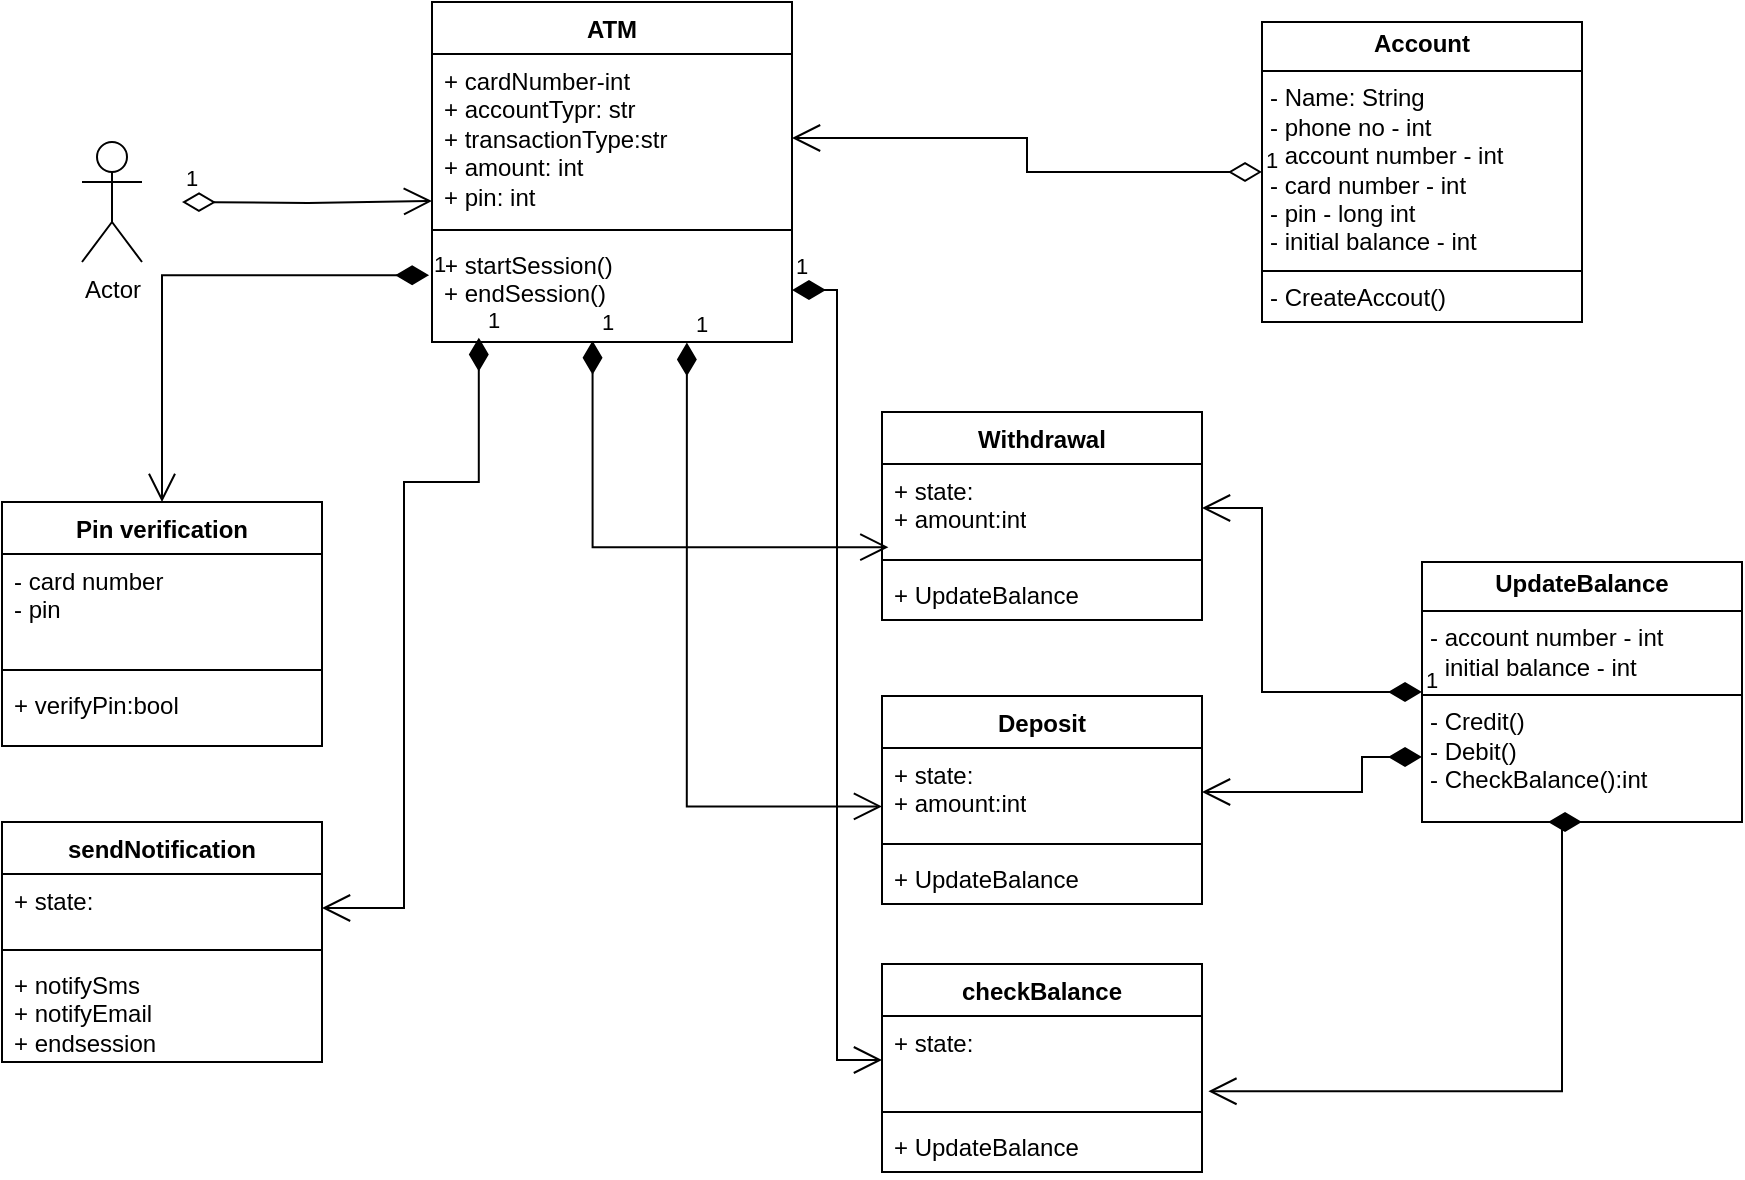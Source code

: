 <mxfile version="27.0.9">
  <diagram name="Page-1" id="41iHGqpK2zS3WSGNhh4o">
    <mxGraphModel dx="1042" dy="1796" grid="1" gridSize="10" guides="1" tooltips="1" connect="1" arrows="1" fold="1" page="1" pageScale="1" pageWidth="850" pageHeight="1100" math="0" shadow="0">
      <root>
        <mxCell id="0" />
        <mxCell id="1" parent="0" />
        <mxCell id="NRgopqU9Ku2PyxndO9YP-1" value="&lt;p style=&quot;margin:0px;margin-top:4px;text-align:center;&quot;&gt;&lt;b&gt;Account&lt;/b&gt;&lt;/p&gt;&lt;hr size=&quot;1&quot; style=&quot;border-style:solid;&quot;&gt;&lt;p style=&quot;margin:0px;margin-left:4px;&quot;&gt;- Name: String&lt;/p&gt;&lt;p style=&quot;margin:0px;margin-left:4px;&quot;&gt;- phone no - int&lt;/p&gt;&lt;p style=&quot;margin:0px;margin-left:4px;&quot;&gt;- account number - int&lt;/p&gt;&lt;p style=&quot;margin:0px;margin-left:4px;&quot;&gt;- card number - int&lt;/p&gt;&lt;p style=&quot;margin:0px;margin-left:4px;&quot;&gt;- pin - long int&lt;/p&gt;&lt;p style=&quot;margin:0px;margin-left:4px;&quot;&gt;- initial balance - int&lt;/p&gt;&lt;hr size=&quot;1&quot; style=&quot;border-style:solid;&quot;&gt;&lt;p style=&quot;margin:0px;margin-left:4px;&quot;&gt;- CreateAccout()&lt;/p&gt;" style="verticalAlign=top;align=left;overflow=fill;html=1;whiteSpace=wrap;" vertex="1" parent="1">
          <mxGeometry x="660" y="-20" width="160" height="150" as="geometry" />
        </mxCell>
        <mxCell id="NRgopqU9Ku2PyxndO9YP-7" value="&lt;p style=&quot;margin:0px;margin-top:4px;text-align:center;&quot;&gt;&lt;b&gt;UpdateBalance&lt;/b&gt;&lt;/p&gt;&lt;hr size=&quot;1&quot; style=&quot;border-style:solid;&quot;&gt;&lt;p style=&quot;margin:0px;margin-left:4px;&quot;&gt;&lt;span style=&quot;background-color: transparent; color: light-dark(rgb(0, 0, 0), rgb(255, 255, 255));&quot;&gt;- account number - int&lt;/span&gt;&lt;/p&gt;&lt;p style=&quot;margin:0px;margin-left:4px;&quot;&gt;- initial balance - int&lt;/p&gt;&lt;hr size=&quot;1&quot; style=&quot;border-style:solid;&quot;&gt;&lt;p style=&quot;margin:0px;margin-left:4px;&quot;&gt;- Credit()&lt;/p&gt;&lt;p style=&quot;margin:0px;margin-left:4px;&quot;&gt;- Debit()&lt;/p&gt;&lt;p style=&quot;margin:0px;margin-left:4px;&quot;&gt;- CheckBalance():int&lt;/p&gt;" style="verticalAlign=top;align=left;overflow=fill;html=1;whiteSpace=wrap;" vertex="1" parent="1">
          <mxGeometry x="740" y="250" width="160" height="130" as="geometry" />
        </mxCell>
        <mxCell id="NRgopqU9Ku2PyxndO9YP-8" value="Pin verification" style="swimlane;fontStyle=1;align=center;verticalAlign=top;childLayout=stackLayout;horizontal=1;startSize=26;horizontalStack=0;resizeParent=1;resizeParentMax=0;resizeLast=0;collapsible=1;marginBottom=0;whiteSpace=wrap;html=1;" vertex="1" parent="1">
          <mxGeometry x="30" y="220" width="160" height="122" as="geometry" />
        </mxCell>
        <mxCell id="NRgopqU9Ku2PyxndO9YP-9" value="- card number&lt;div&gt;- pin&lt;/div&gt;" style="text;strokeColor=none;fillColor=none;align=left;verticalAlign=top;spacingLeft=4;spacingRight=4;overflow=hidden;rotatable=0;points=[[0,0.5],[1,0.5]];portConstraint=eastwest;whiteSpace=wrap;html=1;" vertex="1" parent="NRgopqU9Ku2PyxndO9YP-8">
          <mxGeometry y="26" width="160" height="54" as="geometry" />
        </mxCell>
        <mxCell id="NRgopqU9Ku2PyxndO9YP-10" value="" style="line;strokeWidth=1;fillColor=none;align=left;verticalAlign=middle;spacingTop=-1;spacingLeft=3;spacingRight=3;rotatable=0;labelPosition=right;points=[];portConstraint=eastwest;strokeColor=inherit;" vertex="1" parent="NRgopqU9Ku2PyxndO9YP-8">
          <mxGeometry y="80" width="160" height="8" as="geometry" />
        </mxCell>
        <mxCell id="NRgopqU9Ku2PyxndO9YP-11" value="+ verifyPin:bool" style="text;strokeColor=none;fillColor=none;align=left;verticalAlign=top;spacingLeft=4;spacingRight=4;overflow=hidden;rotatable=0;points=[[0,0.5],[1,0.5]];portConstraint=eastwest;whiteSpace=wrap;html=1;" vertex="1" parent="NRgopqU9Ku2PyxndO9YP-8">
          <mxGeometry y="88" width="160" height="34" as="geometry" />
        </mxCell>
        <mxCell id="NRgopqU9Ku2PyxndO9YP-12" value="Withdrawal" style="swimlane;fontStyle=1;align=center;verticalAlign=top;childLayout=stackLayout;horizontal=1;startSize=26;horizontalStack=0;resizeParent=1;resizeParentMax=0;resizeLast=0;collapsible=1;marginBottom=0;whiteSpace=wrap;html=1;" vertex="1" parent="1">
          <mxGeometry x="470" y="175" width="160" height="104" as="geometry" />
        </mxCell>
        <mxCell id="NRgopqU9Ku2PyxndO9YP-13" value="+ state:&amp;nbsp;&lt;div&gt;+ amount:int&lt;/div&gt;" style="text;strokeColor=none;fillColor=none;align=left;verticalAlign=top;spacingLeft=4;spacingRight=4;overflow=hidden;rotatable=0;points=[[0,0.5],[1,0.5]];portConstraint=eastwest;whiteSpace=wrap;html=1;" vertex="1" parent="NRgopqU9Ku2PyxndO9YP-12">
          <mxGeometry y="26" width="160" height="44" as="geometry" />
        </mxCell>
        <mxCell id="NRgopqU9Ku2PyxndO9YP-14" value="" style="line;strokeWidth=1;fillColor=none;align=left;verticalAlign=middle;spacingTop=-1;spacingLeft=3;spacingRight=3;rotatable=0;labelPosition=right;points=[];portConstraint=eastwest;strokeColor=inherit;" vertex="1" parent="NRgopqU9Ku2PyxndO9YP-12">
          <mxGeometry y="70" width="160" height="8" as="geometry" />
        </mxCell>
        <mxCell id="NRgopqU9Ku2PyxndO9YP-15" value="+ UpdateBalance" style="text;strokeColor=none;fillColor=none;align=left;verticalAlign=top;spacingLeft=4;spacingRight=4;overflow=hidden;rotatable=0;points=[[0,0.5],[1,0.5]];portConstraint=eastwest;whiteSpace=wrap;html=1;" vertex="1" parent="NRgopqU9Ku2PyxndO9YP-12">
          <mxGeometry y="78" width="160" height="26" as="geometry" />
        </mxCell>
        <mxCell id="NRgopqU9Ku2PyxndO9YP-16" value="checkBalance" style="swimlane;fontStyle=1;align=center;verticalAlign=top;childLayout=stackLayout;horizontal=1;startSize=26;horizontalStack=0;resizeParent=1;resizeParentMax=0;resizeLast=0;collapsible=1;marginBottom=0;whiteSpace=wrap;html=1;" vertex="1" parent="1">
          <mxGeometry x="470" y="451" width="160" height="104" as="geometry" />
        </mxCell>
        <mxCell id="NRgopqU9Ku2PyxndO9YP-17" value="+ state:&amp;nbsp;" style="text;strokeColor=none;fillColor=none;align=left;verticalAlign=top;spacingLeft=4;spacingRight=4;overflow=hidden;rotatable=0;points=[[0,0.5],[1,0.5]];portConstraint=eastwest;whiteSpace=wrap;html=1;" vertex="1" parent="NRgopqU9Ku2PyxndO9YP-16">
          <mxGeometry y="26" width="160" height="44" as="geometry" />
        </mxCell>
        <mxCell id="NRgopqU9Ku2PyxndO9YP-18" value="" style="line;strokeWidth=1;fillColor=none;align=left;verticalAlign=middle;spacingTop=-1;spacingLeft=3;spacingRight=3;rotatable=0;labelPosition=right;points=[];portConstraint=eastwest;strokeColor=inherit;" vertex="1" parent="NRgopqU9Ku2PyxndO9YP-16">
          <mxGeometry y="70" width="160" height="8" as="geometry" />
        </mxCell>
        <mxCell id="NRgopqU9Ku2PyxndO9YP-19" value="+ UpdateBalance" style="text;strokeColor=none;fillColor=none;align=left;verticalAlign=top;spacingLeft=4;spacingRight=4;overflow=hidden;rotatable=0;points=[[0,0.5],[1,0.5]];portConstraint=eastwest;whiteSpace=wrap;html=1;" vertex="1" parent="NRgopqU9Ku2PyxndO9YP-16">
          <mxGeometry y="78" width="160" height="26" as="geometry" />
        </mxCell>
        <mxCell id="NRgopqU9Ku2PyxndO9YP-20" value="Deposit" style="swimlane;fontStyle=1;align=center;verticalAlign=top;childLayout=stackLayout;horizontal=1;startSize=26;horizontalStack=0;resizeParent=1;resizeParentMax=0;resizeLast=0;collapsible=1;marginBottom=0;whiteSpace=wrap;html=1;" vertex="1" parent="1">
          <mxGeometry x="470" y="317" width="160" height="104" as="geometry" />
        </mxCell>
        <mxCell id="NRgopqU9Ku2PyxndO9YP-21" value="+ state:&amp;nbsp;&lt;div&gt;+ amount:int&lt;/div&gt;" style="text;strokeColor=none;fillColor=none;align=left;verticalAlign=top;spacingLeft=4;spacingRight=4;overflow=hidden;rotatable=0;points=[[0,0.5],[1,0.5]];portConstraint=eastwest;whiteSpace=wrap;html=1;" vertex="1" parent="NRgopqU9Ku2PyxndO9YP-20">
          <mxGeometry y="26" width="160" height="44" as="geometry" />
        </mxCell>
        <mxCell id="NRgopqU9Ku2PyxndO9YP-22" value="" style="line;strokeWidth=1;fillColor=none;align=left;verticalAlign=middle;spacingTop=-1;spacingLeft=3;spacingRight=3;rotatable=0;labelPosition=right;points=[];portConstraint=eastwest;strokeColor=inherit;" vertex="1" parent="NRgopqU9Ku2PyxndO9YP-20">
          <mxGeometry y="70" width="160" height="8" as="geometry" />
        </mxCell>
        <mxCell id="NRgopqU9Ku2PyxndO9YP-23" value="+ UpdateBalance" style="text;strokeColor=none;fillColor=none;align=left;verticalAlign=top;spacingLeft=4;spacingRight=4;overflow=hidden;rotatable=0;points=[[0,0.5],[1,0.5]];portConstraint=eastwest;whiteSpace=wrap;html=1;" vertex="1" parent="NRgopqU9Ku2PyxndO9YP-20">
          <mxGeometry y="78" width="160" height="26" as="geometry" />
        </mxCell>
        <mxCell id="NRgopqU9Ku2PyxndO9YP-25" value="sendNotification" style="swimlane;fontStyle=1;align=center;verticalAlign=top;childLayout=stackLayout;horizontal=1;startSize=26;horizontalStack=0;resizeParent=1;resizeParentMax=0;resizeLast=0;collapsible=1;marginBottom=0;whiteSpace=wrap;html=1;" vertex="1" parent="1">
          <mxGeometry x="30" y="380" width="160" height="120" as="geometry" />
        </mxCell>
        <mxCell id="NRgopqU9Ku2PyxndO9YP-26" value="+ state:&amp;nbsp;" style="text;strokeColor=none;fillColor=none;align=left;verticalAlign=top;spacingLeft=4;spacingRight=4;overflow=hidden;rotatable=0;points=[[0,0.5],[1,0.5]];portConstraint=eastwest;whiteSpace=wrap;html=1;" vertex="1" parent="NRgopqU9Ku2PyxndO9YP-25">
          <mxGeometry y="26" width="160" height="34" as="geometry" />
        </mxCell>
        <mxCell id="NRgopqU9Ku2PyxndO9YP-27" value="" style="line;strokeWidth=1;fillColor=none;align=left;verticalAlign=middle;spacingTop=-1;spacingLeft=3;spacingRight=3;rotatable=0;labelPosition=right;points=[];portConstraint=eastwest;strokeColor=inherit;" vertex="1" parent="NRgopqU9Ku2PyxndO9YP-25">
          <mxGeometry y="60" width="160" height="8" as="geometry" />
        </mxCell>
        <mxCell id="NRgopqU9Ku2PyxndO9YP-28" value="+ notifySms&lt;div&gt;+ notifyEmail&lt;/div&gt;&lt;div&gt;+ endsession&lt;/div&gt;" style="text;strokeColor=none;fillColor=none;align=left;verticalAlign=top;spacingLeft=4;spacingRight=4;overflow=hidden;rotatable=0;points=[[0,0.5],[1,0.5]];portConstraint=eastwest;whiteSpace=wrap;html=1;" vertex="1" parent="NRgopqU9Ku2PyxndO9YP-25">
          <mxGeometry y="68" width="160" height="52" as="geometry" />
        </mxCell>
        <mxCell id="NRgopqU9Ku2PyxndO9YP-29" value="Actor" style="shape=umlActor;verticalLabelPosition=bottom;verticalAlign=top;html=1;" vertex="1" parent="1">
          <mxGeometry x="70" y="40" width="30" height="60" as="geometry" />
        </mxCell>
        <mxCell id="NRgopqU9Ku2PyxndO9YP-35" value="ATM" style="swimlane;fontStyle=1;align=center;verticalAlign=top;childLayout=stackLayout;horizontal=1;startSize=26;horizontalStack=0;resizeParent=1;resizeParentMax=0;resizeLast=0;collapsible=1;marginBottom=0;whiteSpace=wrap;html=1;" vertex="1" parent="1">
          <mxGeometry x="245" y="-30" width="180" height="170" as="geometry" />
        </mxCell>
        <mxCell id="NRgopqU9Ku2PyxndO9YP-36" value="+ cardNumber-int&lt;div&gt;+ accountTypr: str&lt;/div&gt;&lt;div&gt;+ transactionType:str&lt;/div&gt;&lt;div&gt;+ amount: int&lt;/div&gt;&lt;div&gt;+ pin: int&lt;/div&gt;" style="text;strokeColor=none;fillColor=none;align=left;verticalAlign=top;spacingLeft=4;spacingRight=4;overflow=hidden;rotatable=0;points=[[0,0.5],[1,0.5]];portConstraint=eastwest;whiteSpace=wrap;html=1;" vertex="1" parent="NRgopqU9Ku2PyxndO9YP-35">
          <mxGeometry y="26" width="180" height="84" as="geometry" />
        </mxCell>
        <mxCell id="NRgopqU9Ku2PyxndO9YP-37" value="" style="line;strokeWidth=1;fillColor=none;align=left;verticalAlign=middle;spacingTop=-1;spacingLeft=3;spacingRight=3;rotatable=0;labelPosition=right;points=[];portConstraint=eastwest;strokeColor=inherit;" vertex="1" parent="NRgopqU9Ku2PyxndO9YP-35">
          <mxGeometry y="110" width="180" height="8" as="geometry" />
        </mxCell>
        <mxCell id="NRgopqU9Ku2PyxndO9YP-38" value="+ startSession()&lt;div&gt;+ endSession()&lt;/div&gt;" style="text;strokeColor=none;fillColor=none;align=left;verticalAlign=top;spacingLeft=4;spacingRight=4;overflow=hidden;rotatable=0;points=[[0,0.5],[1,0.5]];portConstraint=eastwest;whiteSpace=wrap;html=1;" vertex="1" parent="NRgopqU9Ku2PyxndO9YP-35">
          <mxGeometry y="118" width="180" height="52" as="geometry" />
        </mxCell>
        <mxCell id="NRgopqU9Ku2PyxndO9YP-40" value="1" style="endArrow=open;html=1;endSize=12;startArrow=diamondThin;startSize=14;startFill=0;edgeStyle=orthogonalEdgeStyle;align=left;verticalAlign=bottom;rounded=0;" edge="1" parent="1">
          <mxGeometry x="-1" y="3" relative="1" as="geometry">
            <mxPoint x="120" y="70" as="sourcePoint" />
            <mxPoint x="245" y="69.5" as="targetPoint" />
          </mxGeometry>
        </mxCell>
        <mxCell id="NRgopqU9Ku2PyxndO9YP-54" value="1" style="endArrow=open;html=1;endSize=12;startArrow=diamondThin;startSize=14;startFill=1;edgeStyle=orthogonalEdgeStyle;align=left;verticalAlign=bottom;rounded=0;exitX=0;exitY=0.5;exitDx=0;exitDy=0;entryX=1;entryY=0.5;entryDx=0;entryDy=0;" edge="1" parent="1" source="NRgopqU9Ku2PyxndO9YP-7" target="NRgopqU9Ku2PyxndO9YP-13">
          <mxGeometry x="-1" y="3" relative="1" as="geometry">
            <mxPoint x="350" y="350" as="sourcePoint" />
            <mxPoint x="710" y="231" as="targetPoint" />
            <Array as="points">
              <mxPoint x="660" y="223" />
            </Array>
          </mxGeometry>
        </mxCell>
        <mxCell id="NRgopqU9Ku2PyxndO9YP-55" value="" style="endArrow=open;html=1;endSize=12;startArrow=diamondThin;startSize=14;startFill=1;edgeStyle=orthogonalEdgeStyle;align=left;verticalAlign=bottom;rounded=0;exitX=0;exitY=0.75;exitDx=0;exitDy=0;entryX=1;entryY=0.5;entryDx=0;entryDy=0;" edge="1" parent="1" source="NRgopqU9Ku2PyxndO9YP-7" target="NRgopqU9Ku2PyxndO9YP-21">
          <mxGeometry x="-1" y="41" relative="1" as="geometry">
            <mxPoint x="780" y="513" as="sourcePoint" />
            <mxPoint x="670" y="421" as="targetPoint" />
            <Array as="points">
              <mxPoint x="710" y="348" />
              <mxPoint x="710" y="365" />
            </Array>
            <mxPoint x="1" y="7" as="offset" />
          </mxGeometry>
        </mxCell>
        <mxCell id="NRgopqU9Ku2PyxndO9YP-56" value="" style="endArrow=open;html=1;endSize=12;startArrow=diamondThin;startSize=14;startFill=1;edgeStyle=orthogonalEdgeStyle;align=left;verticalAlign=bottom;rounded=0;exitX=0.5;exitY=1;exitDx=0;exitDy=0;entryX=1.02;entryY=0.855;entryDx=0;entryDy=0;entryPerimeter=0;" edge="1" parent="1" source="NRgopqU9Ku2PyxndO9YP-7" target="NRgopqU9Ku2PyxndO9YP-17">
          <mxGeometry x="-1" y="3" relative="1" as="geometry">
            <mxPoint x="780" y="532" as="sourcePoint" />
            <mxPoint x="670" y="440" as="targetPoint" />
            <Array as="points">
              <mxPoint x="810" y="380" />
              <mxPoint x="810" y="515" />
            </Array>
          </mxGeometry>
        </mxCell>
        <mxCell id="NRgopqU9Ku2PyxndO9YP-57" value="1" style="endArrow=open;html=1;endSize=12;startArrow=diamondThin;startSize=14;startFill=0;edgeStyle=orthogonalEdgeStyle;align=left;verticalAlign=bottom;rounded=0;entryX=1;entryY=0.5;entryDx=0;entryDy=0;" edge="1" parent="1" source="NRgopqU9Ku2PyxndO9YP-1" target="NRgopqU9Ku2PyxndO9YP-36">
          <mxGeometry x="-1" y="3" relative="1" as="geometry">
            <mxPoint x="460" y="60" as="sourcePoint" />
            <mxPoint x="620" y="60" as="targetPoint" />
          </mxGeometry>
        </mxCell>
        <mxCell id="NRgopqU9Ku2PyxndO9YP-60" value="1" style="endArrow=open;html=1;endSize=12;startArrow=diamondThin;startSize=14;startFill=1;edgeStyle=orthogonalEdgeStyle;align=left;verticalAlign=bottom;rounded=0;exitX=-0.008;exitY=0.358;exitDx=0;exitDy=0;exitPerimeter=0;entryX=0.5;entryY=0;entryDx=0;entryDy=0;" edge="1" parent="1" source="NRgopqU9Ku2PyxndO9YP-38" target="NRgopqU9Ku2PyxndO9YP-8">
          <mxGeometry x="-1" y="3" relative="1" as="geometry">
            <mxPoint x="350" y="290" as="sourcePoint" />
            <mxPoint x="510" y="290" as="targetPoint" />
          </mxGeometry>
        </mxCell>
        <mxCell id="NRgopqU9Ku2PyxndO9YP-62" value="1" style="endArrow=open;html=1;endSize=12;startArrow=diamondThin;startSize=14;startFill=1;edgeStyle=orthogonalEdgeStyle;align=left;verticalAlign=bottom;rounded=0;exitX=0.13;exitY=0.958;exitDx=0;exitDy=0;exitPerimeter=0;entryX=1;entryY=0.5;entryDx=0;entryDy=0;" edge="1" parent="1" source="NRgopqU9Ku2PyxndO9YP-38" target="NRgopqU9Ku2PyxndO9YP-26">
          <mxGeometry x="-1" y="3" relative="1" as="geometry">
            <mxPoint x="350" y="290" as="sourcePoint" />
            <mxPoint x="230" y="440" as="targetPoint" />
            <Array as="points">
              <mxPoint x="268" y="210" />
              <mxPoint x="231" y="210" />
              <mxPoint x="231" y="423" />
            </Array>
          </mxGeometry>
        </mxCell>
        <mxCell id="NRgopqU9Ku2PyxndO9YP-63" value="1" style="endArrow=open;html=1;endSize=12;startArrow=diamondThin;startSize=14;startFill=1;edgeStyle=orthogonalEdgeStyle;align=left;verticalAlign=bottom;rounded=0;exitX=0.446;exitY=0.988;exitDx=0;exitDy=0;exitPerimeter=0;entryX=0.02;entryY=0.945;entryDx=0;entryDy=0;entryPerimeter=0;" edge="1" parent="1" source="NRgopqU9Ku2PyxndO9YP-38" target="NRgopqU9Ku2PyxndO9YP-13">
          <mxGeometry x="-1" y="3" relative="1" as="geometry">
            <mxPoint x="350" y="290" as="sourcePoint" />
            <mxPoint x="510" y="290" as="targetPoint" />
          </mxGeometry>
        </mxCell>
        <mxCell id="NRgopqU9Ku2PyxndO9YP-64" value="1" style="endArrow=open;html=1;endSize=12;startArrow=diamondThin;startSize=14;startFill=1;edgeStyle=orthogonalEdgeStyle;align=left;verticalAlign=bottom;rounded=0;entryX=0;entryY=0.5;entryDx=0;entryDy=0;exitX=1;exitY=0.5;exitDx=0;exitDy=0;" edge="1" parent="1" source="NRgopqU9Ku2PyxndO9YP-38" target="NRgopqU9Ku2PyxndO9YP-17">
          <mxGeometry x="-1" y="3" relative="1" as="geometry">
            <mxPoint x="330" y="150" as="sourcePoint" />
            <mxPoint x="498" y="464" as="targetPoint" />
          </mxGeometry>
        </mxCell>
        <mxCell id="NRgopqU9Ku2PyxndO9YP-65" value="1" style="endArrow=open;html=1;endSize=12;startArrow=diamondThin;startSize=14;startFill=1;edgeStyle=orthogonalEdgeStyle;align=left;verticalAlign=bottom;rounded=0;exitX=0.708;exitY=1.004;exitDx=0;exitDy=0;exitPerimeter=0;entryX=0;entryY=0.664;entryDx=0;entryDy=0;entryPerimeter=0;" edge="1" parent="1" source="NRgopqU9Ku2PyxndO9YP-38" target="NRgopqU9Ku2PyxndO9YP-21">
          <mxGeometry x="-1" y="3" relative="1" as="geometry">
            <mxPoint x="320" y="370" as="sourcePoint" />
            <mxPoint x="360" y="430" as="targetPoint" />
            <Array as="points">
              <mxPoint x="372" y="372" />
            </Array>
          </mxGeometry>
        </mxCell>
      </root>
    </mxGraphModel>
  </diagram>
</mxfile>

